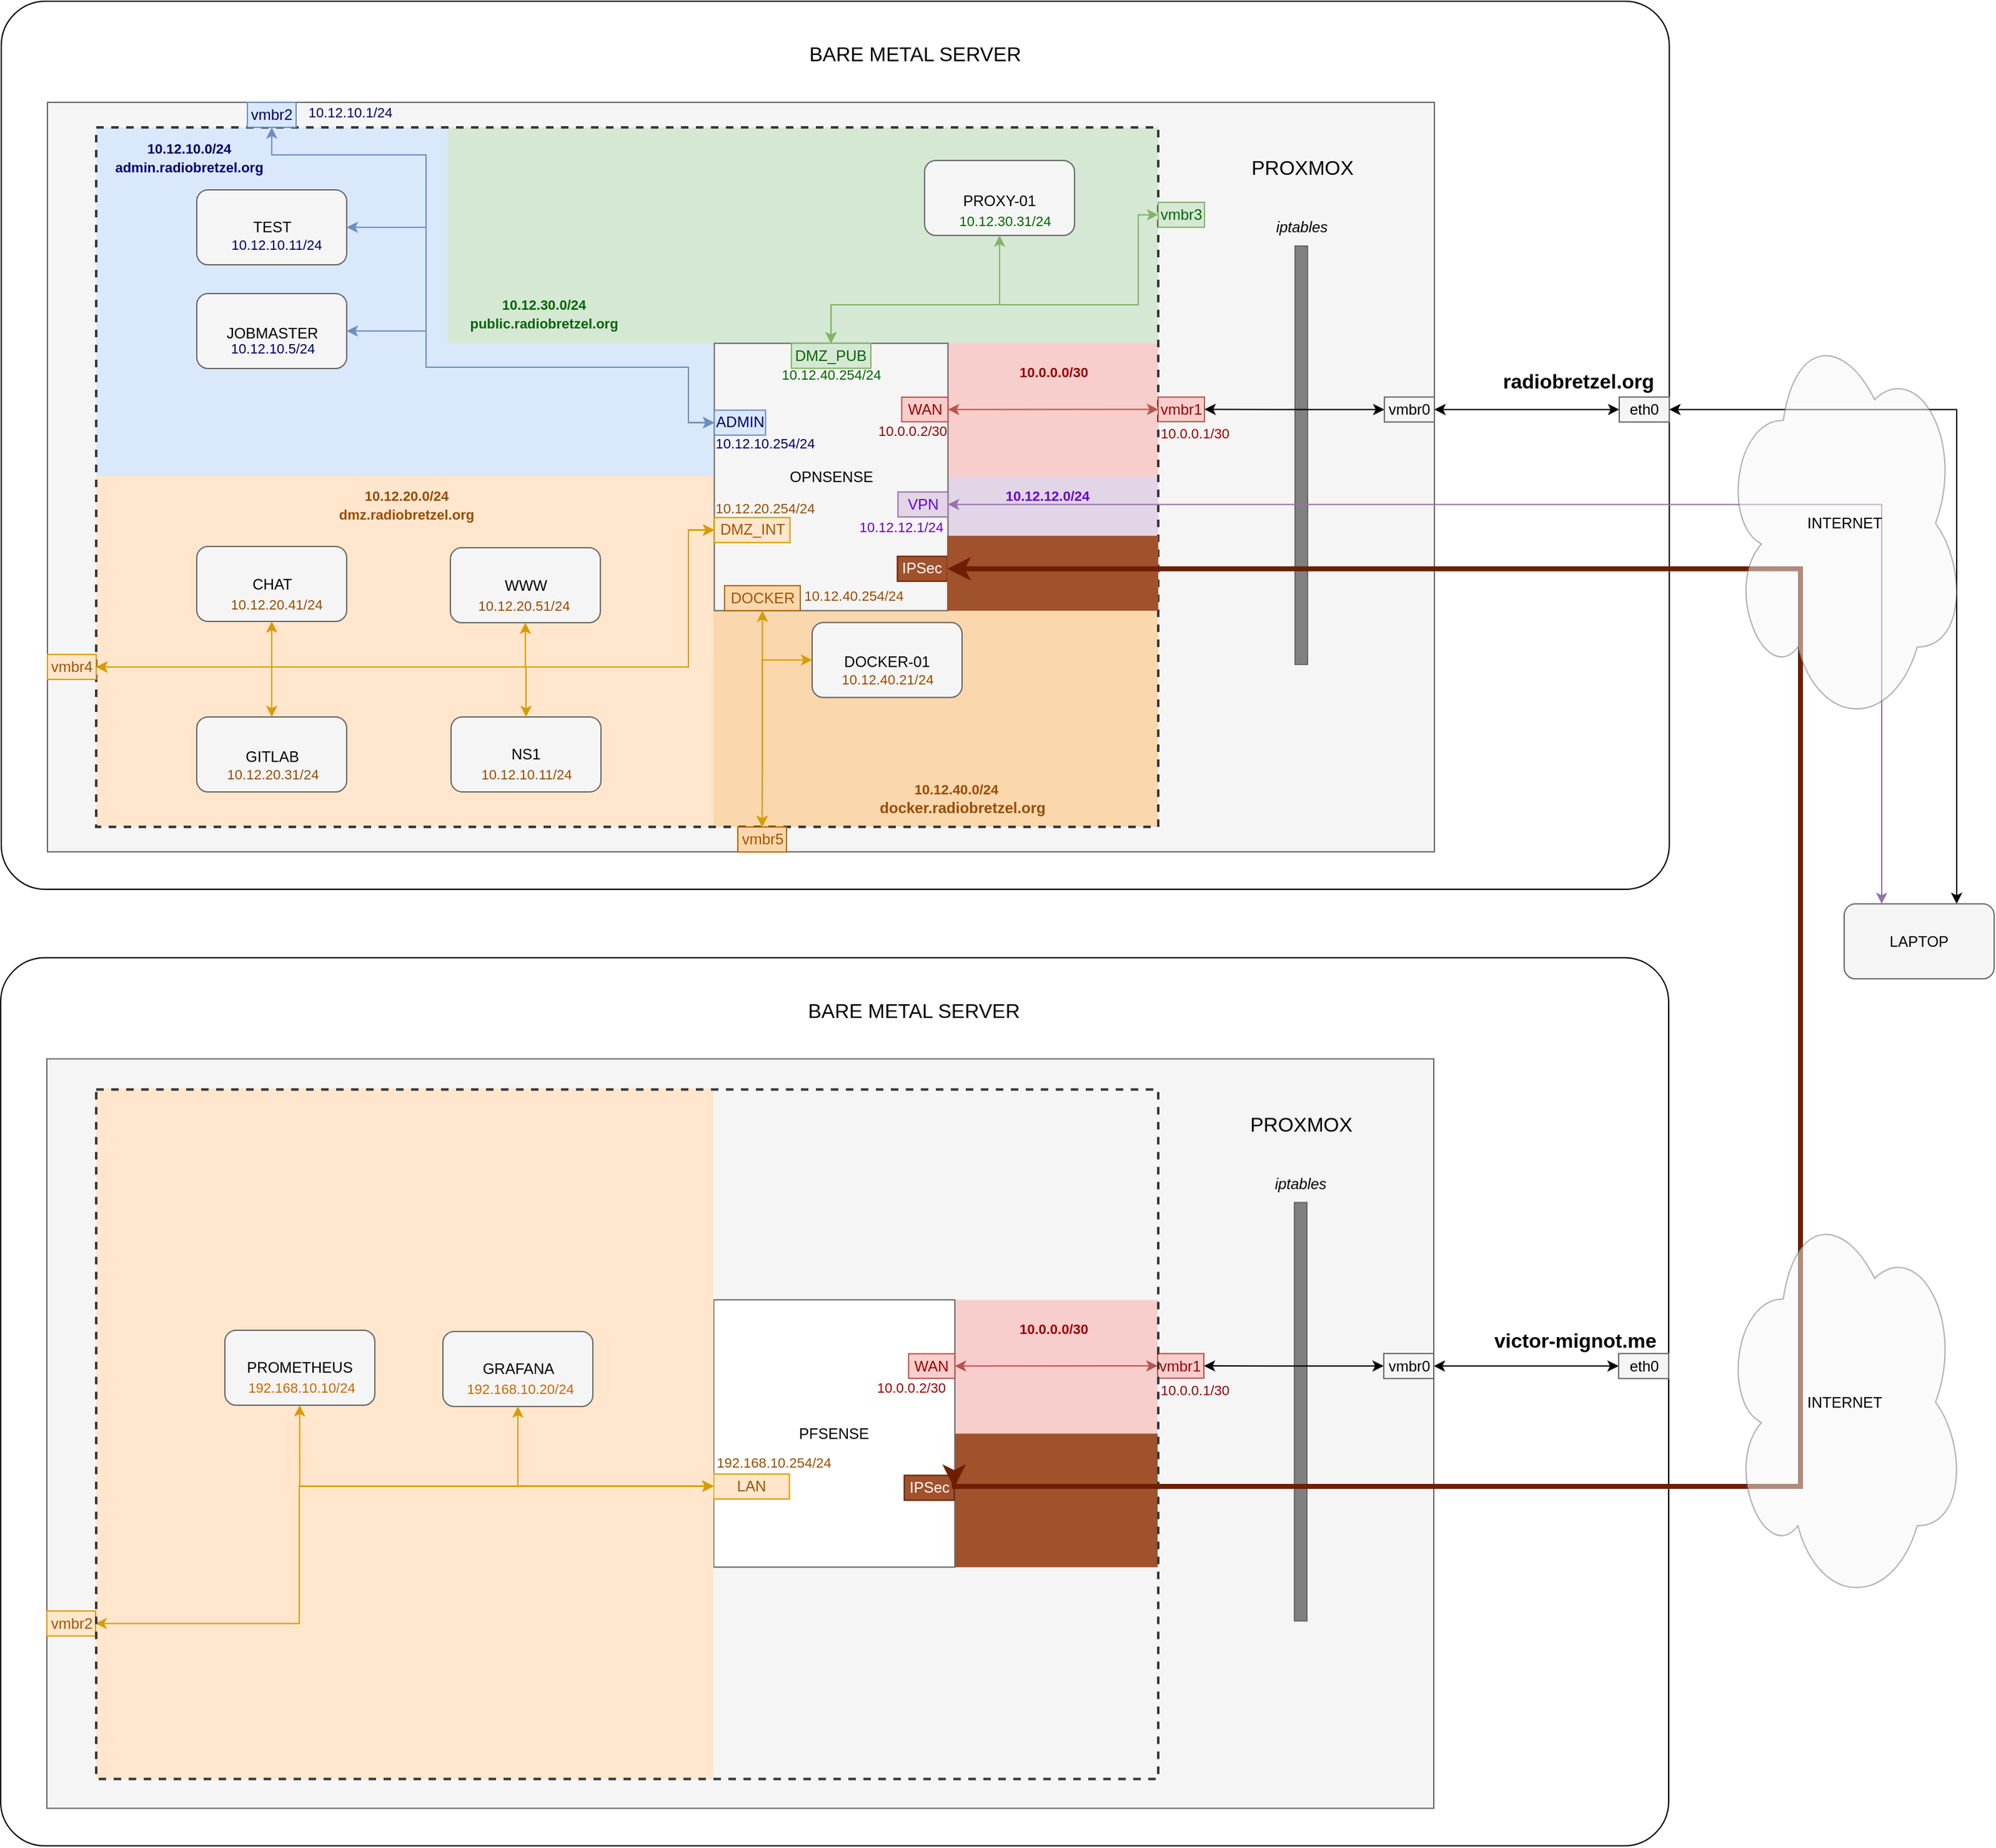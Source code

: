 <mxfile version="10.6.3" type="device"><diagram id="sHy_FrYUMIkSdh1gSNLp" name="Page-1"><mxGraphModel dx="2323" dy="242" grid="1" gridSize="10" guides="1" tooltips="1" connect="1" arrows="1" fold="1" page="1" pageScale="1" pageWidth="850" pageHeight="1100" math="0" shadow="0"><root><mxCell id="0"/><mxCell id="1" parent="0"/><mxCell id="nUQ73VDJ63oL1iCtJG_J-1" value="" style="group" vertex="1" connectable="0" parent="1"><mxGeometry x="40" y="1197" width="1370" height="711" as="geometry"/></mxCell><mxCell id="nUQ73VDJ63oL1iCtJG_J-2" value="" style="rounded=1;whiteSpace=wrap;html=1;labelBackgroundColor=none;strokeColor=#000000;fillColor=#ffffff;fontSize=16;fontColor=#000000;align=center;arcSize=5;" vertex="1" parent="nUQ73VDJ63oL1iCtJG_J-1"><mxGeometry width="1335" height="711" as="geometry"/></mxCell><mxCell id="nUQ73VDJ63oL1iCtJG_J-3" value="" style="group" vertex="1" connectable="0" parent="nUQ73VDJ63oL1iCtJG_J-1"><mxGeometry x="37" y="80.951" width="1110" height="600.147" as="geometry"/></mxCell><mxCell id="nUQ73VDJ63oL1iCtJG_J-4" value="" style="group" vertex="1" connectable="0" parent="nUQ73VDJ63oL1iCtJG_J-3"><mxGeometry width="1110" height="600.147" as="geometry"/></mxCell><mxCell id="nUQ73VDJ63oL1iCtJG_J-5" value="" style="group" vertex="1" connectable="0" parent="nUQ73VDJ63oL1iCtJG_J-4"><mxGeometry width="1110" height="600.147" as="geometry"/></mxCell><mxCell id="nUQ73VDJ63oL1iCtJG_J-6" value="" style="group;container=1;" vertex="1" connectable="0" parent="nUQ73VDJ63oL1iCtJG_J-5"><mxGeometry width="1110" height="600.147" as="geometry"><mxRectangle x="81" y="739.951" width="50" height="40" as="alternateBounds"/></mxGeometry></mxCell><mxCell id="nUQ73VDJ63oL1iCtJG_J-7" value="" style="rounded=0;whiteSpace=wrap;html=1;labelBackgroundColor=none;strokeColor=#666666;strokeWidth=1;fillColor=#f5f5f5;fontSize=16;fontColor=#000000;align=center;" vertex="1" parent="nUQ73VDJ63oL1iCtJG_J-6"><mxGeometry width="1110" height="600" as="geometry"/></mxCell><mxCell id="nUQ73VDJ63oL1iCtJG_J-8" value="" style="rounded=0;whiteSpace=wrap;html=1;dashed=1;labelBackgroundColor=none;strokeColor=none;strokeWidth=2;fillColor=#ffe6cc;fontSize=16;fontColor=#000000;align=center;" vertex="1" parent="nUQ73VDJ63oL1iCtJG_J-6"><mxGeometry x="39" y="299" width="495" height="281" as="geometry"/></mxCell><mxCell id="nUQ73VDJ63oL1iCtJG_J-9" value="" style="group" vertex="1" connectable="0" parent="nUQ73VDJ63oL1iCtJG_J-6"><mxGeometry x="39" y="20" width="495" height="279" as="geometry"/></mxCell><mxCell id="nUQ73VDJ63oL1iCtJG_J-10" value="" style="rounded=0;whiteSpace=wrap;html=1;dashed=1;labelBackgroundColor=none;strokeColor=none;strokeWidth=2;fillColor=#dae8fc;fontSize=16;fontColor=#000000;align=center;" vertex="1" parent="nUQ73VDJ63oL1iCtJG_J-9"><mxGeometry width="281" height="174" as="geometry"/></mxCell><mxCell id="nUQ73VDJ63oL1iCtJG_J-11" value="" style="rounded=0;whiteSpace=wrap;html=1;dashed=1;labelBackgroundColor=none;strokeColor=none;strokeWidth=2;fillColor=#dae8fc;fontSize=16;fontColor=#000000;align=center;" vertex="1" parent="nUQ73VDJ63oL1iCtJG_J-9"><mxGeometry y="173" width="494" height="106" as="geometry"/></mxCell><mxCell id="nUQ73VDJ63oL1iCtJG_J-12" value="" style="rounded=0;whiteSpace=wrap;html=1;labelBackgroundColor=none;strokeColor=none;strokeWidth=1;fillColor=#fad7ac;fontSize=16;fontColor=#000000;align=center;" vertex="1" parent="nUQ73VDJ63oL1iCtJG_J-6"><mxGeometry x="533" y="407" width="356" height="173" as="geometry"/></mxCell><mxCell id="nUQ73VDJ63oL1iCtJG_J-13" value="" style="rounded=0;whiteSpace=wrap;html=1;labelBackgroundColor=none;strokeColor=none;strokeWidth=1;fillColor=#d5e8d4;fontSize=16;fontColor=#000000;align=center;" vertex="1" parent="nUQ73VDJ63oL1iCtJG_J-6"><mxGeometry x="320" y="20" width="569" height="173" as="geometry"/></mxCell><mxCell id="nUQ73VDJ63oL1iCtJG_J-14" value="" style="rounded=0;whiteSpace=wrap;html=1;labelBackgroundColor=none;strokeColor=none;strokeWidth=1;fillColor=#f8cecc;fontSize=16;fontColor=#000000;align=center;" vertex="1" parent="nUQ73VDJ63oL1iCtJG_J-6"><mxGeometry x="721.0" y="193" width="168" height="107" as="geometry"/></mxCell><mxCell id="nUQ73VDJ63oL1iCtJG_J-15" value="" style="rounded=0;whiteSpace=wrap;html=1;labelBackgroundColor=none;strokeColor=none;strokeWidth=1;fillColor=#e1d5e7;fontSize=16;fontColor=#000000;align=center;" vertex="1" parent="nUQ73VDJ63oL1iCtJG_J-6"><mxGeometry x="721" y="299.951" width="168" height="107" as="geometry"/></mxCell><mxCell id="nUQ73VDJ63oL1iCtJG_J-16" value="" style="rounded=0;whiteSpace=wrap;html=1;labelBackgroundColor=none;strokeColor=#36393d;fillColor=none;fontSize=16;fontColor=#000000;align=center;dashed=1;strokeWidth=2;" vertex="1" parent="nUQ73VDJ63oL1iCtJG_J-6"><mxGeometry x="39" y="20.049" width="850" height="560" as="geometry"/></mxCell><mxCell id="nUQ73VDJ63oL1iCtJG_J-17" value="vmbr1" style="rounded=0;whiteSpace=wrap;html=1;fillColor=#f8cecc;strokeColor=#b85450;labelBackgroundColor=none;fontColor=#990000;" vertex="1" parent="nUQ73VDJ63oL1iCtJG_J-6"><mxGeometry x="888.977" y="235.937" width="37.023" height="19.695" as="geometry"/></mxCell><mxCell id="nUQ73VDJ63oL1iCtJG_J-18" style="edgeStyle=orthogonalEdgeStyle;rounded=0;orthogonalLoop=1;jettySize=auto;html=1;startArrow=classic;startFill=1;strokeWidth=1;fontSize=12;fontColor=#CC6600;fillColor=#ffe6cc;strokeColor=#d79b00;" edge="1" parent="nUQ73VDJ63oL1iCtJG_J-6" source="nUQ73VDJ63oL1iCtJG_J-19" target="nUQ73VDJ63oL1iCtJG_J-87"><mxGeometry relative="1" as="geometry"/></mxCell><mxCell id="nUQ73VDJ63oL1iCtJG_J-19" value="vmbr4" style="rounded=0;whiteSpace=wrap;html=1;fillColor=#ffe6cc;strokeColor=#d79b00;labelBackgroundColor=none;fontColor=#A35300;" vertex="1" parent="nUQ73VDJ63oL1iCtJG_J-6"><mxGeometry y="442" width="39" height="20" as="geometry"/></mxCell><mxCell id="nUQ73VDJ63oL1iCtJG_J-20" style="edgeStyle=orthogonalEdgeStyle;rounded=0;html=1;exitX=0.5;exitY=1;entryX=0;entryY=0.5;startArrow=classic;startFill=1;endFill=1;jettySize=auto;orthogonalLoop=1;strokeWidth=1;fillColor=#dae8fc;strokeColor=#6c8ebf;" edge="1" parent="nUQ73VDJ63oL1iCtJG_J-6" source="nUQ73VDJ63oL1iCtJG_J-21" target="nUQ73VDJ63oL1iCtJG_J-31"><mxGeometry relative="1" as="geometry"><Array as="points"><mxPoint x="180" y="42"/><mxPoint x="303" y="42"/><mxPoint x="303" y="212"/><mxPoint x="513" y="212"/><mxPoint x="513" y="256"/></Array></mxGeometry></mxCell><mxCell id="nUQ73VDJ63oL1iCtJG_J-21" value="vmbr2" style="rounded=0;whiteSpace=wrap;html=1;fillColor=#dae8fc;strokeColor=#6c8ebf;labelBackgroundColor=none;fontColor=#000066;" vertex="1" parent="nUQ73VDJ63oL1iCtJG_J-6"><mxGeometry x="160" width="39" height="20" as="geometry"/></mxCell><mxCell id="nUQ73VDJ63oL1iCtJG_J-22" value="vmbr3&lt;br&gt;" style="rounded=0;whiteSpace=wrap;html=1;fillColor=#d5e8d4;strokeColor=#82b366;labelBackgroundColor=none;fontColor=#006600;" vertex="1" parent="nUQ73VDJ63oL1iCtJG_J-6"><mxGeometry x="889" y="80" width="37" height="20" as="geometry"/></mxCell><mxCell id="nUQ73VDJ63oL1iCtJG_J-23" value="vmbr5" style="rounded=0;whiteSpace=wrap;html=1;fillColor=#fad7ac;strokeColor=#b46504;labelBackgroundColor=none;fontColor=#A35300;" vertex="1" parent="nUQ73VDJ63oL1iCtJG_J-6"><mxGeometry x="552.5" y="580.147" width="39" height="20" as="geometry"/></mxCell><mxCell id="nUQ73VDJ63oL1iCtJG_J-24" value="" style="group" vertex="1" connectable="0" parent="nUQ73VDJ63oL1iCtJG_J-6"><mxGeometry x="533.704" y="192.907" width="192.939" height="214.024" as="geometry"/></mxCell><mxCell id="nUQ73VDJ63oL1iCtJG_J-25" value="" style="group" vertex="1" connectable="0" parent="nUQ73VDJ63oL1iCtJG_J-24"><mxGeometry width="192.939" height="214.024" as="geometry"/></mxCell><mxCell id="nUQ73VDJ63oL1iCtJG_J-26" value="OPNSENSE" style="rounded=0;whiteSpace=wrap;html=1;labelBackgroundColor=none;strokeColor=#666666;fillColor=#f5f5f5;fontSize=12;fontColor=#000000;spacingBottom=0;fontStyle=0" vertex="1" parent="nUQ73VDJ63oL1iCtJG_J-25"><mxGeometry width="187" height="214" as="geometry"/></mxCell><mxCell id="nUQ73VDJ63oL1iCtJG_J-27" value="DOCKER" style="rounded=0;whiteSpace=wrap;html=1;fillColor=#fad7ac;strokeColor=#b46504;labelBackgroundColor=none;fontColor=#A35300;" vertex="1" parent="nUQ73VDJ63oL1iCtJG_J-25"><mxGeometry x="8.204" y="194.024" width="60.583" height="20" as="geometry"/></mxCell><mxCell id="nUQ73VDJ63oL1iCtJG_J-28" value="DMZ_PUB&lt;br&gt;" style="rounded=0;whiteSpace=wrap;html=1;fillColor=#d5e8d4;strokeColor=#82b366;labelBackgroundColor=none;fontColor=#006600;" vertex="1" parent="nUQ73VDJ63oL1iCtJG_J-25"><mxGeometry x="61.689" width="63.612" height="20" as="geometry"/></mxCell><mxCell id="nUQ73VDJ63oL1iCtJG_J-29" value="WAN" style="rounded=0;whiteSpace=wrap;html=1;fillColor=#f8cecc;strokeColor=#b85450;labelBackgroundColor=none;fontColor=#990000;" vertex="1" parent="nUQ73VDJ63oL1iCtJG_J-25"><mxGeometry x="149.977" y="43.143" width="37.023" height="19.695" as="geometry"/></mxCell><mxCell id="nUQ73VDJ63oL1iCtJG_J-30" value="VPN" style="rounded=0;whiteSpace=wrap;html=1;fillColor=#e1d5e7;strokeColor=#9673a6;labelBackgroundColor=none;fontColor=#6600CC;" vertex="1" parent="nUQ73VDJ63oL1iCtJG_J-25"><mxGeometry x="147.0" y="119" width="40" height="20" as="geometry"/></mxCell><mxCell id="nUQ73VDJ63oL1iCtJG_J-31" value="ADMIN" style="rounded=0;whiteSpace=wrap;html=1;fillColor=#dae8fc;strokeColor=#6c8ebf;labelBackgroundColor=none;fontColor=#000066;" vertex="1" parent="nUQ73VDJ63oL1iCtJG_J-25"><mxGeometry x="2.274e-13" y="53.524" width="41" height="20" as="geometry"/></mxCell><mxCell id="nUQ73VDJ63oL1iCtJG_J-32" value="DMZ_INT" style="rounded=0;whiteSpace=wrap;html=1;fillColor=#ffe6cc;strokeColor=#d79b00;labelBackgroundColor=none;fontColor=#A35300;" vertex="1" parent="nUQ73VDJ63oL1iCtJG_J-25"><mxGeometry x="1.137e-13" y="139.5" width="60.583" height="20" as="geometry"/></mxCell><mxCell id="nUQ73VDJ63oL1iCtJG_J-33" value="&lt;font&gt;10.12.40.254/24&lt;/font&gt;" style="text;html=1;resizable=0;points=[];autosize=1;align=center;verticalAlign=middle;spacingTop=-4;fontSize=11;fontColor=#006600;fillColor=none;strokeColor=none;" vertex="1" parent="nUQ73VDJ63oL1iCtJG_J-25"><mxGeometry x="48.296" y="22.211" width="90" height="10" as="geometry"/></mxCell><mxCell id="nUQ73VDJ63oL1iCtJG_J-34" value="10.0.0.2/30&lt;br style=&quot;font-size: 11px&quot;&gt;" style="text;html=1;resizable=0;points=[];autosize=1;align=center;verticalAlign=middle;spacingTop=-4;fontSize=11;fontColor=#990000;" vertex="1" parent="nUQ73VDJ63oL1iCtJG_J-25"><mxGeometry x="122.796" y="67.141" width="70" height="10" as="geometry"/></mxCell><mxCell id="nUQ73VDJ63oL1iCtJG_J-35" value="&lt;font&gt;10.12.20.254/24&lt;/font&gt;" style="text;html=1;resizable=0;points=[];autosize=1;align=center;verticalAlign=middle;spacingTop=-4;fontSize=11;fontColor=#994C00;fillColor=none;strokeColor=none;" vertex="1" parent="nUQ73VDJ63oL1iCtJG_J-25"><mxGeometry x="-4.704" y="129.515" width="90" height="10" as="geometry"/></mxCell><mxCell id="nUQ73VDJ63oL1iCtJG_J-36" value="&lt;font&gt;10.12.40.254/24&lt;/font&gt;" style="text;html=1;resizable=0;points=[];autosize=1;align=center;verticalAlign=middle;spacingTop=-4;fontSize=11;fontColor=#994C00;fillColor=none;strokeColor=none;" vertex="1" parent="nUQ73VDJ63oL1iCtJG_J-25"><mxGeometry x="65.796" y="198.79" width="90" height="10" as="geometry"/></mxCell><mxCell id="nUQ73VDJ63oL1iCtJG_J-37" value="&lt;font color=&quot;#6600cc&quot;&gt;10.12.12.1/24&lt;/font&gt;" style="text;html=1;resizable=0;points=[];autosize=1;align=center;verticalAlign=middle;spacingTop=-4;fontSize=11;fontColor=#990000;fillColor=none;strokeColor=none;" vertex="1" parent="nUQ73VDJ63oL1iCtJG_J-25"><mxGeometry x="109.439" y="144.141" width="80" height="10" as="geometry"/></mxCell><mxCell id="nUQ73VDJ63oL1iCtJG_J-38" value="&lt;font&gt;10.12.10.254/24&lt;/font&gt;" style="text;html=1;resizable=0;points=[];autosize=1;align=center;verticalAlign=middle;spacingTop=-4;fontSize=11;fontColor=#000066;fillColor=none;strokeColor=none;" vertex="1" parent="nUQ73VDJ63oL1iCtJG_J-25"><mxGeometry x="-4.704" y="77.015" width="90" height="10" as="geometry"/></mxCell><mxCell id="nUQ73VDJ63oL1iCtJG_J-39" value="IPSec" style="rounded=0;whiteSpace=wrap;html=1;fillColor=#a0522d;strokeColor=#6D1F00;labelBackgroundColor=none;fontColor=#ffffff;" vertex="1" parent="nUQ73VDJ63oL1iCtJG_J-25"><mxGeometry x="146.5" y="170.5" width="40" height="20" as="geometry"/></mxCell><mxCell id="nUQ73VDJ63oL1iCtJG_J-40" value="" style="group" vertex="1" connectable="0" parent="nUQ73VDJ63oL1iCtJG_J-6"><mxGeometry x="983.5" y="90" width="40" height="360" as="geometry"/></mxCell><mxCell id="nUQ73VDJ63oL1iCtJG_J-41" value="" style="group" vertex="1" connectable="0" parent="nUQ73VDJ63oL1iCtJG_J-40"><mxGeometry width="40" height="360" as="geometry"/></mxCell><mxCell id="nUQ73VDJ63oL1iCtJG_J-42" value="" style="rounded=0;whiteSpace=wrap;html=1;labelBackgroundColor=none;strokeColor=#666666;fillColor=#808080;fontSize=12;fontColor=#000000;" vertex="1" parent="nUQ73VDJ63oL1iCtJG_J-41"><mxGeometry x="15" y="25" width="10" height="335" as="geometry"/></mxCell><mxCell id="nUQ73VDJ63oL1iCtJG_J-43" value="&lt;i&gt;iptables&lt;/i&gt;" style="text;html=1;strokeColor=none;fillColor=none;align=center;verticalAlign=middle;whiteSpace=wrap;rounded=0;labelBackgroundColor=none;fontSize=12;fontColor=#000000;" vertex="1" parent="nUQ73VDJ63oL1iCtJG_J-41"><mxGeometry width="40" height="20" as="geometry"/></mxCell><mxCell id="nUQ73VDJ63oL1iCtJG_J-44" value="PROXMOX" style="text;html=1;resizable=0;points=[];autosize=1;align=center;verticalAlign=top;spacingTop=-4;fontSize=16;fontColor=#000000;" vertex="1" parent="nUQ73VDJ63oL1iCtJG_J-6"><mxGeometry x="953.5" y="40.049" width="100" height="20" as="geometry"/></mxCell><mxCell id="nUQ73VDJ63oL1iCtJG_J-45" style="edgeStyle=orthogonalEdgeStyle;rounded=0;html=1;startArrow=classic;startFill=1;endFill=1;jettySize=auto;orthogonalLoop=1;strokeWidth=1;" edge="1" parent="nUQ73VDJ63oL1iCtJG_J-6" source="nUQ73VDJ63oL1iCtJG_J-46" target="nUQ73VDJ63oL1iCtJG_J-17"><mxGeometry relative="1" as="geometry"/></mxCell><mxCell id="nUQ73VDJ63oL1iCtJG_J-46" value="vmbr0" style="rounded=0;whiteSpace=wrap;html=1;labelBackgroundColor=none;strokeColor=#666666;fillColor=#f5f5f5;fontSize=12;fontColor=#000000;" vertex="1" parent="nUQ73VDJ63oL1iCtJG_J-6"><mxGeometry x="1070" y="235.902" width="40" height="20" as="geometry"/></mxCell><mxCell id="nUQ73VDJ63oL1iCtJG_J-47" value="10.0.0.1/30&lt;br style=&quot;font-size: 11px;&quot;&gt;" style="text;html=1;resizable=0;points=[];autosize=1;align=center;verticalAlign=middle;spacingTop=-4;fontSize=11;fontColor=#990000;" vertex="1" parent="nUQ73VDJ63oL1iCtJG_J-6"><mxGeometry x="868" y="257.049" width="100" height="20" as="geometry"/></mxCell><mxCell id="nUQ73VDJ63oL1iCtJG_J-48" style="edgeStyle=none;rounded=0;html=1;exitX=1;exitY=0.5;startArrow=classic;startFill=1;endArrow=classic;endFill=1;jettySize=auto;orthogonalLoop=1;strokeWidth=1;fontSize=11;fontColor=#990000;fillColor=#f8cecc;strokeColor=#b85450;" edge="1" parent="nUQ73VDJ63oL1iCtJG_J-6" source="nUQ73VDJ63oL1iCtJG_J-29" target="nUQ73VDJ63oL1iCtJG_J-17"><mxGeometry relative="1" as="geometry"/></mxCell><mxCell id="nUQ73VDJ63oL1iCtJG_J-49" value="&lt;font&gt;10.12.10.1/24&lt;/font&gt;" style="text;html=1;resizable=0;points=[];autosize=1;align=center;verticalAlign=middle;spacingTop=-4;fontSize=11;fontColor=#000066;fillColor=none;strokeColor=none;" vertex="1" parent="nUQ73VDJ63oL1iCtJG_J-6"><mxGeometry x="202" y="4.824" width="80" height="10" as="geometry"/></mxCell><mxCell id="nUQ73VDJ63oL1iCtJG_J-50" value="" style="group;fontSize=11;" vertex="1" connectable="0" parent="nUQ73VDJ63oL1iCtJG_J-6"><mxGeometry x="119.5" y="153.049" width="120" height="60" as="geometry"/></mxCell><mxCell id="nUQ73VDJ63oL1iCtJG_J-51" value="&lt;font style=&quot;font-size: 12px&quot;&gt;JOBMASTER&lt;/font&gt;" style="rounded=1;whiteSpace=wrap;html=1;labelBackgroundColor=none;strokeColor=#666666;fillColor=#f5f5f5;fontSize=16;fontColor=#000000;align=center;" vertex="1" parent="nUQ73VDJ63oL1iCtJG_J-50"><mxGeometry width="120" height="60" as="geometry"/></mxCell><mxCell id="nUQ73VDJ63oL1iCtJG_J-52" value="&lt;font&gt;10.12.10.5/24&lt;/font&gt;" style="text;html=1;resizable=0;points=[];autosize=1;align=center;verticalAlign=middle;spacingTop=-4;fontSize=11;fontColor=#000066;fillColor=none;strokeColor=none;" vertex="1" parent="nUQ73VDJ63oL1iCtJG_J-50"><mxGeometry x="20" y="41.275" width="80" height="10" as="geometry"/></mxCell><mxCell id="nUQ73VDJ63oL1iCtJG_J-53" value="" style="group;fontSize=13;" vertex="1" connectable="0" parent="nUQ73VDJ63oL1iCtJG_J-6"><mxGeometry x="119.5" y="70.049" width="120" height="60" as="geometry"/></mxCell><mxCell id="nUQ73VDJ63oL1iCtJG_J-54" value="TEST" style="rounded=1;whiteSpace=wrap;html=1;labelBackgroundColor=none;strokeColor=#666666;fillColor=#f5f5f5;fontSize=12;fontColor=#000000;align=center;" vertex="1" parent="nUQ73VDJ63oL1iCtJG_J-53"><mxGeometry width="120" height="60" as="geometry"/></mxCell><mxCell id="nUQ73VDJ63oL1iCtJG_J-55" value="&lt;font&gt;10.12.10.11/24&lt;/font&gt;" style="text;html=1;resizable=0;points=[];autosize=1;align=center;verticalAlign=middle;spacingTop=-4;fontSize=11;fontColor=#000066;fillColor=none;strokeColor=none;" vertex="1" parent="nUQ73VDJ63oL1iCtJG_J-53"><mxGeometry x="18" y="40.5" width="90" height="10" as="geometry"/></mxCell><mxCell id="nUQ73VDJ63oL1iCtJG_J-56" value="" style="group" vertex="1" connectable="0" parent="nUQ73VDJ63oL1iCtJG_J-6"><mxGeometry x="612" y="416.422" width="120" height="60" as="geometry"/></mxCell><mxCell id="nUQ73VDJ63oL1iCtJG_J-57" value="&lt;font style=&quot;font-size: 12px&quot;&gt;DOCKER-01&lt;/font&gt;&lt;br&gt;" style="rounded=1;whiteSpace=wrap;html=1;labelBackgroundColor=none;strokeColor=#666666;fillColor=#F5F5F5;fontSize=16;fontColor=#000000;align=center;" vertex="1" parent="nUQ73VDJ63oL1iCtJG_J-56"><mxGeometry width="120" height="60" as="geometry"/></mxCell><mxCell id="nUQ73VDJ63oL1iCtJG_J-58" value="&lt;font color=&quot;#994c00&quot;&gt;10.12.40.21/24&lt;/font&gt;" style="text;html=1;resizable=0;points=[];autosize=1;align=center;verticalAlign=middle;spacingTop=-4;fontSize=11;fontColor=#990000;" vertex="1" parent="nUQ73VDJ63oL1iCtJG_J-56"><mxGeometry x="15" y="42.225" width="90" height="10" as="geometry"/></mxCell><mxCell id="nUQ73VDJ63oL1iCtJG_J-59" value="" style="group" vertex="1" connectable="0" parent="nUQ73VDJ63oL1iCtJG_J-6"><mxGeometry x="702" y="46.549" width="120" height="60" as="geometry"/></mxCell><mxCell id="nUQ73VDJ63oL1iCtJG_J-60" value="&lt;font style=&quot;font-size: 12px&quot;&gt;PROXY-01&lt;/font&gt;" style="rounded=1;whiteSpace=wrap;html=1;labelBackgroundColor=none;strokeColor=#666666;fillColor=#f5f5f5;fontSize=16;fontColor=#000000;align=center;" vertex="1" parent="nUQ73VDJ63oL1iCtJG_J-59"><mxGeometry width="120" height="60" as="geometry"/></mxCell><mxCell id="nUQ73VDJ63oL1iCtJG_J-61" value="&lt;font&gt;10.12.30.31/24&lt;/font&gt;" style="text;html=1;resizable=0;points=[];autosize=1;align=center;verticalAlign=middle;spacingTop=-4;fontSize=11;fontColor=#006600;fillColor=none;strokeColor=none;" vertex="1" parent="nUQ73VDJ63oL1iCtJG_J-59"><mxGeometry x="18.5" y="45.423" width="90" height="10" as="geometry"/></mxCell><mxCell id="nUQ73VDJ63oL1iCtJG_J-62" style="edgeStyle=orthogonalEdgeStyle;rounded=0;html=1;entryX=1;entryY=0.5;startArrow=classic;startFill=1;endFill=1;jettySize=auto;orthogonalLoop=1;strokeWidth=1;fillColor=#ffe6cc;strokeColor=#d79b00;" edge="1" parent="nUQ73VDJ63oL1iCtJG_J-6" source="nUQ73VDJ63oL1iCtJG_J-32" target="nUQ73VDJ63oL1iCtJG_J-19"><mxGeometry relative="1" as="geometry"><Array as="points"><mxPoint x="513" y="342"/><mxPoint x="513" y="452"/></Array></mxGeometry></mxCell><mxCell id="nUQ73VDJ63oL1iCtJG_J-63" style="edgeStyle=orthogonalEdgeStyle;rounded=0;html=1;exitX=0;exitY=0.5;entryX=0.5;entryY=0;startArrow=classic;startFill=1;endFill=1;jettySize=auto;orthogonalLoop=1;strokeWidth=1;fillColor=#ffe6cc;strokeColor=#d79b00;" edge="1" parent="nUQ73VDJ63oL1iCtJG_J-6" source="nUQ73VDJ63oL1iCtJG_J-32" target="nUQ73VDJ63oL1iCtJG_J-68"><mxGeometry relative="1" as="geometry"><Array as="points"><mxPoint x="513" y="342"/><mxPoint x="513" y="452"/><mxPoint x="180" y="452"/></Array></mxGeometry></mxCell><mxCell id="nUQ73VDJ63oL1iCtJG_J-64" style="edgeStyle=orthogonalEdgeStyle;rounded=0;html=1;exitX=0;exitY=0.5;entryX=0.5;entryY=0;startArrow=classic;startFill=1;endFill=1;jettySize=auto;orthogonalLoop=1;strokeWidth=1;fillColor=#ffe6cc;strokeColor=#d79b00;" edge="1" parent="nUQ73VDJ63oL1iCtJG_J-6" source="nUQ73VDJ63oL1iCtJG_J-32" target="nUQ73VDJ63oL1iCtJG_J-71"><mxGeometry relative="1" as="geometry"><Array as="points"><mxPoint x="513" y="342"/><mxPoint x="513" y="452"/><mxPoint x="383" y="452"/></Array></mxGeometry></mxCell><mxCell id="nUQ73VDJ63oL1iCtJG_J-65" style="edgeStyle=orthogonalEdgeStyle;rounded=0;html=1;exitX=0.5;exitY=1;startArrow=classic;startFill=1;endFill=1;jettySize=auto;orthogonalLoop=1;strokeWidth=1;fillColor=#ffe6cc;strokeColor=#d79b00;entryX=0.5;entryY=0;" edge="1" parent="nUQ73VDJ63oL1iCtJG_J-6" source="nUQ73VDJ63oL1iCtJG_J-27" target="nUQ73VDJ63oL1iCtJG_J-23"><mxGeometry relative="1" as="geometry"><Array as="points"><mxPoint x="572" y="532"/><mxPoint x="572" y="532"/></Array></mxGeometry></mxCell><mxCell id="nUQ73VDJ63oL1iCtJG_J-66" style="edgeStyle=orthogonalEdgeStyle;rounded=0;html=1;exitX=0;exitY=0.5;startArrow=classic;startFill=1;endFill=1;jettySize=auto;orthogonalLoop=1;strokeWidth=1;fillColor=#ffe6cc;strokeColor=#d79b00;" edge="1" parent="nUQ73VDJ63oL1iCtJG_J-6" source="nUQ73VDJ63oL1iCtJG_J-57" target="nUQ73VDJ63oL1iCtJG_J-23"><mxGeometry relative="1" as="geometry"><Array as="points"><mxPoint x="572" y="446"/></Array></mxGeometry></mxCell><mxCell id="nUQ73VDJ63oL1iCtJG_J-67" value="" style="group" vertex="1" connectable="0" parent="nUQ73VDJ63oL1iCtJG_J-6"><mxGeometry x="119.5" y="492.049" width="120" height="60" as="geometry"/></mxCell><mxCell id="nUQ73VDJ63oL1iCtJG_J-68" value="&lt;div&gt;&lt;font style=&quot;font-size: 12px&quot;&gt;GITLAB&lt;/font&gt;&lt;/div&gt;" style="rounded=1;whiteSpace=wrap;html=1;labelBackgroundColor=none;strokeColor=#666666;fillColor=#F5F5F5;fontSize=16;fontColor=#000000;align=center;" vertex="1" parent="nUQ73VDJ63oL1iCtJG_J-67"><mxGeometry width="120" height="60" as="geometry"/></mxCell><mxCell id="nUQ73VDJ63oL1iCtJG_J-69" value="&lt;font color=&quot;#994c00&quot;&gt;10.12.20.31/24&lt;/font&gt;" style="text;html=1;resizable=0;points=[];autosize=1;align=center;verticalAlign=middle;spacingTop=-4;fontSize=11;fontColor=#990000;" vertex="1" parent="nUQ73VDJ63oL1iCtJG_J-67"><mxGeometry x="15" y="43" width="90" height="10" as="geometry"/></mxCell><mxCell id="nUQ73VDJ63oL1iCtJG_J-70" value="" style="group" vertex="1" connectable="0" parent="nUQ73VDJ63oL1iCtJG_J-6"><mxGeometry x="323" y="492" width="120" height="60" as="geometry"/></mxCell><mxCell id="nUQ73VDJ63oL1iCtJG_J-71" value="NS1" style="rounded=1;whiteSpace=wrap;html=1;labelBackgroundColor=none;strokeColor=#666666;fillColor=#F5F5F5;fontSize=12;fontColor=#000000;align=center;" vertex="1" parent="nUQ73VDJ63oL1iCtJG_J-70"><mxGeometry width="120" height="60" as="geometry"/></mxCell><mxCell id="nUQ73VDJ63oL1iCtJG_J-72" value="&lt;font color=&quot;#994c00&quot;&gt;10.12.10.11/24&lt;/font&gt;" style="text;html=1;resizable=0;points=[];autosize=1;align=center;verticalAlign=middle;spacingTop=-4;fontSize=11;fontColor=#990000;direction=south;" vertex="1" parent="nUQ73VDJ63oL1iCtJG_J-70"><mxGeometry x="55" y="3.049" width="10" height="90" as="geometry"/></mxCell><mxCell id="nUQ73VDJ63oL1iCtJG_J-73" style="edgeStyle=orthogonalEdgeStyle;rounded=0;html=1;exitX=0;exitY=0.5;entryX=1;entryY=0.5;startArrow=classic;startFill=1;endFill=1;jettySize=auto;orthogonalLoop=1;strokeWidth=1;fillColor=#dae8fc;strokeColor=#6c8ebf;" edge="1" parent="nUQ73VDJ63oL1iCtJG_J-6" source="nUQ73VDJ63oL1iCtJG_J-31" target="nUQ73VDJ63oL1iCtJG_J-51"><mxGeometry relative="1" as="geometry"><Array as="points"><mxPoint x="513" y="256"/><mxPoint x="513" y="212"/><mxPoint x="303" y="212"/><mxPoint x="303" y="183"/></Array></mxGeometry></mxCell><mxCell id="nUQ73VDJ63oL1iCtJG_J-74" style="edgeStyle=orthogonalEdgeStyle;rounded=0;html=1;exitX=0;exitY=0.5;entryX=1;entryY=0.5;startArrow=classic;startFill=1;endFill=1;jettySize=auto;orthogonalLoop=1;strokeWidth=1;fillColor=#dae8fc;strokeColor=#6c8ebf;" edge="1" parent="nUQ73VDJ63oL1iCtJG_J-6" source="nUQ73VDJ63oL1iCtJG_J-31" target="nUQ73VDJ63oL1iCtJG_J-54"><mxGeometry relative="1" as="geometry"><Array as="points"><mxPoint x="513" y="256"/><mxPoint x="513" y="212"/><mxPoint x="303" y="212"/><mxPoint x="303" y="100"/></Array></mxGeometry></mxCell><mxCell id="nUQ73VDJ63oL1iCtJG_J-75" style="edgeStyle=orthogonalEdgeStyle;rounded=0;html=1;exitX=0.5;exitY=0;entryX=0;entryY=0.5;startArrow=classic;startFill=1;endFill=1;jettySize=auto;orthogonalLoop=1;strokeWidth=1;fillColor=#d5e8d4;strokeColor=#82b366;" edge="1" parent="nUQ73VDJ63oL1iCtJG_J-6" source="nUQ73VDJ63oL1iCtJG_J-28" target="nUQ73VDJ63oL1iCtJG_J-22"><mxGeometry relative="1" as="geometry"><Array as="points"><mxPoint x="627" y="162"/><mxPoint x="873" y="162"/><mxPoint x="873" y="90"/></Array></mxGeometry></mxCell><mxCell id="nUQ73VDJ63oL1iCtJG_J-76" style="edgeStyle=orthogonalEdgeStyle;rounded=0;html=1;exitX=0.5;exitY=1;startArrow=classic;startFill=1;endFill=1;jettySize=auto;orthogonalLoop=1;strokeWidth=1;fillColor=#d5e8d4;strokeColor=#82b366;" edge="1" parent="nUQ73VDJ63oL1iCtJG_J-6" source="nUQ73VDJ63oL1iCtJG_J-60" target="nUQ73VDJ63oL1iCtJG_J-28"><mxGeometry relative="1" as="geometry"><Array as="points"><mxPoint x="762" y="162"/><mxPoint x="627" y="162"/></Array></mxGeometry></mxCell><mxCell id="nUQ73VDJ63oL1iCtJG_J-77" value="&lt;b&gt;10.0.0.0/30&lt;/b&gt;" style="text;html=1;resizable=0;points=[];autosize=1;align=center;verticalAlign=middle;spacingTop=-4;fontSize=11;fontColor=#990000;" vertex="1" parent="nUQ73VDJ63oL1iCtJG_J-6"><mxGeometry x="770" y="213.031" width="70" height="10" as="geometry"/></mxCell><mxCell id="nUQ73VDJ63oL1iCtJG_J-78" value="&lt;b&gt;10.12.12.0/24&lt;/b&gt;" style="text;html=1;resizable=0;points=[];autosize=1;align=center;verticalAlign=middle;spacingTop=-4;fontSize=11;fontColor=#6600CC;" vertex="1" parent="nUQ73VDJ63oL1iCtJG_J-6"><mxGeometry x="760" y="312.483" width="80" height="10" as="geometry"/></mxCell><mxCell id="nUQ73VDJ63oL1iCtJG_J-79" value="&lt;font style=&quot;font-size: 12px&quot;&gt;docker.radiobretzel.org&lt;/font&gt;" style="text;html=1;resizable=0;points=[];autosize=1;align=center;verticalAlign=middle;spacingTop=-4;fontSize=11;fontColor=#994C00;fontStyle=1" vertex="1" parent="nUQ73VDJ63oL1iCtJG_J-6"><mxGeometry x="662" y="561.934" width="140" height="10" as="geometry"/></mxCell><mxCell id="nUQ73VDJ63oL1iCtJG_J-80" value="&lt;b&gt;10.12.40.0/24&lt;/b&gt;" style="text;html=1;resizable=0;points=[];autosize=1;align=center;verticalAlign=middle;spacingTop=-4;fontSize=11;fontColor=#994C00;" vertex="1" parent="nUQ73VDJ63oL1iCtJG_J-6"><mxGeometry x="686.5" y="546.934" width="80" height="10" as="geometry"/></mxCell><mxCell id="nUQ73VDJ63oL1iCtJG_J-81" value="&lt;b&gt;10.12.20.0/24&lt;/b&gt;" style="text;html=1;resizable=0;points=[];autosize=1;align=center;verticalAlign=middle;spacingTop=-4;fontSize=11;fontColor=#994C00;" vertex="1" parent="nUQ73VDJ63oL1iCtJG_J-6"><mxGeometry x="246.5" y="312.434" width="80" height="10" as="geometry"/></mxCell><mxCell id="nUQ73VDJ63oL1iCtJG_J-82" value="&lt;b&gt;dmz.radiobretzel.org&lt;/b&gt;" style="text;html=1;resizable=0;points=[];autosize=1;align=center;verticalAlign=middle;spacingTop=-4;fontSize=11;fontColor=#994C00;" vertex="1" parent="nUQ73VDJ63oL1iCtJG_J-6"><mxGeometry x="221.5" y="327.434" width="130" height="10" as="geometry"/></mxCell><mxCell id="nUQ73VDJ63oL1iCtJG_J-83" value="&lt;b&gt;10.12.10.0/24&lt;/b&gt;" style="text;html=1;resizable=0;points=[];autosize=1;align=center;verticalAlign=middle;spacingTop=-4;fontSize=11;fontColor=#000066;" vertex="1" parent="nUQ73VDJ63oL1iCtJG_J-6"><mxGeometry x="72.5" y="34.101" width="80" height="10" as="geometry"/></mxCell><mxCell id="nUQ73VDJ63oL1iCtJG_J-84" value="&lt;b&gt;admin.radiobretzel.org&lt;/b&gt;" style="text;html=1;resizable=0;points=[];autosize=1;align=center;verticalAlign=middle;spacingTop=-4;fontSize=11;fontColor=#000066;" vertex="1" parent="nUQ73VDJ63oL1iCtJG_J-6"><mxGeometry x="42.5" y="49.101" width="140" height="10" as="geometry"/></mxCell><mxCell id="nUQ73VDJ63oL1iCtJG_J-85" value="&lt;b&gt;public.radiobretzel.org&lt;/b&gt;" style="text;html=1;resizable=0;points=[];autosize=1;align=center;verticalAlign=middle;spacingTop=-4;fontSize=11;fontColor=#006600;" vertex="1" parent="nUQ73VDJ63oL1iCtJG_J-6"><mxGeometry x="326.5" y="174.434" width="140" height="10" as="geometry"/></mxCell><mxCell id="nUQ73VDJ63oL1iCtJG_J-86" value="&lt;b&gt;10.12.30.0/24&lt;/b&gt;" style="text;html=1;resizable=0;points=[];autosize=1;align=center;verticalAlign=middle;spacingTop=-4;fontSize=11;fontColor=#006600;" vertex="1" parent="nUQ73VDJ63oL1iCtJG_J-6"><mxGeometry x="356.5" y="159.434" width="80" height="10" as="geometry"/></mxCell><mxCell id="nUQ73VDJ63oL1iCtJG_J-87" value="CHAT" style="rounded=1;whiteSpace=wrap;html=1;labelBackgroundColor=none;strokeColor=#666666;fillColor=#F5F5F5;fontSize=12;fontColor=#000000;align=center;" vertex="1" parent="nUQ73VDJ63oL1iCtJG_J-6"><mxGeometry x="119.5" y="355.549" width="120" height="60" as="geometry"/></mxCell><mxCell id="nUQ73VDJ63oL1iCtJG_J-88" style="edgeStyle=orthogonalEdgeStyle;rounded=0;orthogonalLoop=1;jettySize=auto;html=1;entryX=1;entryY=0.5;entryDx=0;entryDy=0;startArrow=classic;startFill=1;strokeWidth=1;fontSize=12;fontColor=#CC6600;fillColor=#ffe6cc;strokeColor=#d79b00;" edge="1" parent="nUQ73VDJ63oL1iCtJG_J-6" source="nUQ73VDJ63oL1iCtJG_J-89" target="nUQ73VDJ63oL1iCtJG_J-19"><mxGeometry relative="1" as="geometry"><Array as="points"><mxPoint x="382" y="452"/></Array></mxGeometry></mxCell><mxCell id="nUQ73VDJ63oL1iCtJG_J-89" value="WWW" style="rounded=1;whiteSpace=wrap;html=1;labelBackgroundColor=none;strokeColor=#666666;fillColor=#F5F5F5;fontSize=12;fontColor=#000000;align=center;" vertex="1" parent="nUQ73VDJ63oL1iCtJG_J-6"><mxGeometry x="322.5" y="356.549" width="120" height="60" as="geometry"/></mxCell><mxCell id="nUQ73VDJ63oL1iCtJG_J-90" value="" style="group" vertex="1" connectable="0" parent="nUQ73VDJ63oL1iCtJG_J-6"><mxGeometry x="122.5" y="355.549" width="120" height="60" as="geometry"/></mxCell><mxCell id="nUQ73VDJ63oL1iCtJG_J-91" value="&lt;font color=&quot;#994c00&quot;&gt;10.12.20.41/24&lt;/font&gt;" style="text;html=1;resizable=0;points=[];autosize=1;align=center;verticalAlign=middle;spacingTop=-4;fontSize=11;fontColor=#990000;" vertex="1" parent="nUQ73VDJ63oL1iCtJG_J-90"><mxGeometry x="15" y="43" width="90" height="10" as="geometry"/></mxCell><mxCell id="nUQ73VDJ63oL1iCtJG_J-92" value="" style="group" vertex="1" connectable="0" parent="nUQ73VDJ63oL1iCtJG_J-6"><mxGeometry x="320.5" y="356.549" width="120" height="60" as="geometry"/></mxCell><mxCell id="nUQ73VDJ63oL1iCtJG_J-93" value="&lt;font color=&quot;#994c00&quot;&gt;10.12.20.51/24&lt;/font&gt;" style="text;html=1;resizable=0;points=[];autosize=1;align=center;verticalAlign=middle;spacingTop=-4;fontSize=11;fontColor=#990000;" vertex="1" parent="nUQ73VDJ63oL1iCtJG_J-92"><mxGeometry x="15" y="43" width="90" height="10" as="geometry"/></mxCell><mxCell id="nUQ73VDJ63oL1iCtJG_J-94" value="" style="rounded=0;whiteSpace=wrap;html=1;fontSize=12;strokeColor=none;fillColor=#a0522d;fontColor=#ffffff;" vertex="1" parent="nUQ73VDJ63oL1iCtJG_J-6"><mxGeometry x="720" y="347" width="169" height="60" as="geometry"/></mxCell><mxCell id="nUQ73VDJ63oL1iCtJG_J-95" value="BARE METAL SERVER" style="text;html=1;resizable=0;points=[];autosize=1;align=center;verticalAlign=top;spacingTop=-4;fontSize=16;fontColor=#000000;" vertex="1" parent="nUQ73VDJ63oL1iCtJG_J-1"><mxGeometry x="635.5" y="30" width="190" height="20" as="geometry"/></mxCell><mxCell id="nUQ73VDJ63oL1iCtJG_J-96" style="edgeStyle=orthogonalEdgeStyle;rounded=0;html=1;startArrow=classic;startFill=1;endFill=1;jettySize=auto;orthogonalLoop=1;strokeWidth=1;" edge="1" parent="nUQ73VDJ63oL1iCtJG_J-1" source="nUQ73VDJ63oL1iCtJG_J-97" target="nUQ73VDJ63oL1iCtJG_J-46"><mxGeometry relative="1" as="geometry"/></mxCell><mxCell id="nUQ73VDJ63oL1iCtJG_J-97" value="eth0" style="rounded=0;whiteSpace=wrap;html=1;labelBackgroundColor=none;strokeColor=#666666;fillColor=#f5f5f5;fontSize=12;fontColor=#000000;" vertex="1" parent="nUQ73VDJ63oL1iCtJG_J-1"><mxGeometry x="1295" y="316.853" width="40" height="20" as="geometry"/></mxCell><mxCell id="nUQ73VDJ63oL1iCtJG_J-98" value="&lt;b&gt;radiobretzel.org&lt;/b&gt;" style="text;html=1;resizable=0;points=[];autosize=1;align=left;verticalAlign=top;spacingTop=-4;fontSize=16;fontColor=#000000;" vertex="1" parent="nUQ73VDJ63oL1iCtJG_J-1"><mxGeometry x="1200" y="291.5" width="135" height="19" as="geometry"/></mxCell><mxCell id="nUQ73VDJ63oL1iCtJG_J-99" style="edgeStyle=orthogonalEdgeStyle;rounded=0;html=1;exitX=0.75;exitY=0;entryX=1;entryY=0.5;startArrow=classic;startFill=1;endArrow=classic;endFill=1;jettySize=auto;orthogonalLoop=1;strokeWidth=1;fontSize=11;fontColor=#000000;exitDx=0;exitDy=0;" edge="1" parent="1" source="nUQ73VDJ63oL1iCtJG_J-101" target="nUQ73VDJ63oL1iCtJG_J-97"><mxGeometry relative="1" as="geometry"/></mxCell><mxCell id="nUQ73VDJ63oL1iCtJG_J-100" style="edgeStyle=orthogonalEdgeStyle;rounded=0;html=1;exitX=0.25;exitY=0;entryX=1;entryY=0.5;startArrow=classic;startFill=1;endFill=1;jettySize=auto;orthogonalLoop=1;strokeWidth=1;fillColor=#e1d5e7;strokeColor=#9673a6;exitDx=0;exitDy=0;" edge="1" parent="1" source="nUQ73VDJ63oL1iCtJG_J-101" target="nUQ73VDJ63oL1iCtJG_J-30"><mxGeometry relative="1" as="geometry"/></mxCell><mxCell id="nUQ73VDJ63oL1iCtJG_J-101" value="LAPTOP" style="rounded=1;whiteSpace=wrap;html=1;labelBackgroundColor=none;strokeColor=#666666;fillColor=#F5F5F5;fontSize=12;fontColor=#000000;spacingTop=0;" vertex="1" parent="1"><mxGeometry x="1515" y="1919.676" width="120" height="60" as="geometry"/></mxCell><mxCell id="nUQ73VDJ63oL1iCtJG_J-102" value="" style="group;flipH=1;" vertex="1" connectable="0" parent="1"><mxGeometry x="39.5" y="1962.786" width="1378" height="711" as="geometry"/></mxCell><mxCell id="nUQ73VDJ63oL1iCtJG_J-103" value="" style="rounded=1;whiteSpace=wrap;html=1;labelBackgroundColor=none;strokeColor=#000000;fillColor=#ffffff;fontSize=16;fontColor=#000000;align=center;arcSize=5;" vertex="1" parent="nUQ73VDJ63oL1iCtJG_J-102"><mxGeometry width="1335" height="711" as="geometry"/></mxCell><mxCell id="nUQ73VDJ63oL1iCtJG_J-104" value="BARE METAL SERVER" style="text;html=1;resizable=0;points=[];autosize=1;align=center;verticalAlign=top;spacingTop=-4;fontSize=16;fontColor=#000000;" vertex="1" parent="nUQ73VDJ63oL1iCtJG_J-102"><mxGeometry x="635.5" y="30" width="190" height="20" as="geometry"/></mxCell><mxCell id="nUQ73VDJ63oL1iCtJG_J-105" style="edgeStyle=orthogonalEdgeStyle;rounded=0;html=1;startArrow=classic;startFill=1;endFill=1;jettySize=auto;orthogonalLoop=1;strokeWidth=1;" edge="1" parent="nUQ73VDJ63oL1iCtJG_J-102" source="nUQ73VDJ63oL1iCtJG_J-106" target="nUQ73VDJ63oL1iCtJG_J-121"><mxGeometry relative="1" as="geometry"/></mxCell><mxCell id="nUQ73VDJ63oL1iCtJG_J-106" value="eth0" style="rounded=0;whiteSpace=wrap;html=1;labelBackgroundColor=none;strokeColor=#666666;fillColor=#f5f5f5;fontSize=12;fontColor=#000000;" vertex="1" parent="nUQ73VDJ63oL1iCtJG_J-102"><mxGeometry x="1295" y="316.853" width="40" height="20" as="geometry"/></mxCell><mxCell id="nUQ73VDJ63oL1iCtJG_J-107" value="&lt;b&gt;victor-mignot.me&lt;/b&gt;" style="text;html=1;resizable=0;points=[];autosize=1;align=left;verticalAlign=top;spacingTop=-4;fontSize=16;fontColor=#000000;" vertex="1" parent="nUQ73VDJ63oL1iCtJG_J-102"><mxGeometry x="1193" y="294" width="143" height="19" as="geometry"/></mxCell><mxCell id="nUQ73VDJ63oL1iCtJG_J-108" value="" style="group" vertex="1" connectable="0" parent="nUQ73VDJ63oL1iCtJG_J-102"><mxGeometry x="37" y="80.951" width="1110" height="600.147" as="geometry"/></mxCell><mxCell id="nUQ73VDJ63oL1iCtJG_J-109" value="" style="group;flipH=1;" vertex="1" connectable="0" parent="nUQ73VDJ63oL1iCtJG_J-108"><mxGeometry width="1110" height="600.147" as="geometry"/></mxCell><mxCell id="nUQ73VDJ63oL1iCtJG_J-110" value="" style="rounded=0;whiteSpace=wrap;html=1;labelBackgroundColor=none;strokeColor=#666666;strokeWidth=1;fillColor=#f5f5f5;fontSize=16;fontColor=#000000;align=center;flipH=1;" vertex="1" parent="nUQ73VDJ63oL1iCtJG_J-109"><mxGeometry width="1110" height="600" as="geometry"/></mxCell><mxCell id="nUQ73VDJ63oL1iCtJG_J-111" value="" style="rounded=0;whiteSpace=wrap;html=1;labelBackgroundColor=none;strokeColor=none;strokeWidth=1;fillColor=#f8cecc;fontSize=16;fontColor=#000000;align=center;" vertex="1" parent="nUQ73VDJ63oL1iCtJG_J-109"><mxGeometry x="721.0" y="193" width="168" height="107" as="geometry"/></mxCell><mxCell id="nUQ73VDJ63oL1iCtJG_J-113" value="vmbr1" style="rounded=0;whiteSpace=wrap;html=1;fillColor=#f8cecc;strokeColor=#b85450;labelBackgroundColor=none;fontColor=#990000;" vertex="1" parent="nUQ73VDJ63oL1iCtJG_J-109"><mxGeometry x="888.977" y="235.937" width="37.023" height="19.695" as="geometry"/></mxCell><mxCell id="nUQ73VDJ63oL1iCtJG_J-114" value="vmbr2" style="rounded=0;whiteSpace=wrap;html=1;fillColor=#ffe6cc;strokeColor=#d79b00;labelBackgroundColor=none;fontColor=#A35300;" vertex="1" parent="nUQ73VDJ63oL1iCtJG_J-109"><mxGeometry y="442" width="39" height="20" as="geometry"/></mxCell><mxCell id="nUQ73VDJ63oL1iCtJG_J-115" value="" style="group" vertex="1" connectable="0" parent="nUQ73VDJ63oL1iCtJG_J-109"><mxGeometry x="983.5" y="90" width="40" height="360" as="geometry"/></mxCell><mxCell id="nUQ73VDJ63oL1iCtJG_J-116" value="" style="group" vertex="1" connectable="0" parent="nUQ73VDJ63oL1iCtJG_J-115"><mxGeometry width="40" height="360" as="geometry"/></mxCell><mxCell id="nUQ73VDJ63oL1iCtJG_J-117" value="" style="rounded=0;whiteSpace=wrap;html=1;labelBackgroundColor=none;strokeColor=#666666;fillColor=#808080;fontSize=12;fontColor=#000000;" vertex="1" parent="nUQ73VDJ63oL1iCtJG_J-116"><mxGeometry x="15" y="25" width="10" height="335" as="geometry"/></mxCell><mxCell id="nUQ73VDJ63oL1iCtJG_J-118" value="&lt;i&gt;iptables&lt;/i&gt;" style="text;html=1;strokeColor=none;fillColor=none;align=center;verticalAlign=middle;whiteSpace=wrap;rounded=0;labelBackgroundColor=none;fontSize=12;fontColor=#000000;" vertex="1" parent="nUQ73VDJ63oL1iCtJG_J-116"><mxGeometry width="40" height="20" as="geometry"/></mxCell><mxCell id="nUQ73VDJ63oL1iCtJG_J-119" value="PROXMOX" style="text;html=1;resizable=0;points=[];autosize=1;align=center;verticalAlign=top;spacingTop=-4;fontSize=16;fontColor=#000000;" vertex="1" parent="nUQ73VDJ63oL1iCtJG_J-109"><mxGeometry x="953.5" y="40.049" width="100" height="20" as="geometry"/></mxCell><mxCell id="nUQ73VDJ63oL1iCtJG_J-120" style="edgeStyle=orthogonalEdgeStyle;rounded=0;html=1;startArrow=classic;startFill=1;endFill=1;jettySize=auto;orthogonalLoop=1;strokeWidth=1;" edge="1" parent="nUQ73VDJ63oL1iCtJG_J-109" source="nUQ73VDJ63oL1iCtJG_J-121" target="nUQ73VDJ63oL1iCtJG_J-113"><mxGeometry relative="1" as="geometry"/></mxCell><mxCell id="nUQ73VDJ63oL1iCtJG_J-121" value="vmbr0" style="rounded=0;whiteSpace=wrap;html=1;labelBackgroundColor=none;strokeColor=#666666;fillColor=#f5f5f5;fontSize=12;fontColor=#000000;" vertex="1" parent="nUQ73VDJ63oL1iCtJG_J-109"><mxGeometry x="1070" y="235.902" width="40" height="20" as="geometry"/></mxCell><mxCell id="nUQ73VDJ63oL1iCtJG_J-122" value="10.0.0.1/30&lt;br style=&quot;font-size: 11px;&quot;&gt;" style="text;html=1;resizable=0;points=[];autosize=1;align=center;verticalAlign=middle;spacingTop=-4;fontSize=11;fontColor=#990000;" vertex="1" parent="nUQ73VDJ63oL1iCtJG_J-109"><mxGeometry x="868" y="257.049" width="100" height="20" as="geometry"/></mxCell><mxCell id="nUQ73VDJ63oL1iCtJG_J-123" style="edgeStyle=none;rounded=0;html=1;exitX=1;exitY=0.5;startArrow=classic;startFill=1;endArrow=classic;endFill=1;jettySize=auto;orthogonalLoop=1;strokeWidth=1;fontSize=11;fontColor=#990000;fillColor=#f8cecc;strokeColor=#b85450;" edge="1" parent="nUQ73VDJ63oL1iCtJG_J-109" source="nUQ73VDJ63oL1iCtJG_J-129" target="nUQ73VDJ63oL1iCtJG_J-113"><mxGeometry relative="1" as="geometry"/></mxCell><mxCell id="nUQ73VDJ63oL1iCtJG_J-124" value="&lt;b&gt;10.0.0.0/30&lt;/b&gt;" style="text;html=1;resizable=0;points=[];autosize=1;align=center;verticalAlign=middle;spacingTop=-4;fontSize=11;fontColor=#990000;" vertex="1" parent="nUQ73VDJ63oL1iCtJG_J-109"><mxGeometry x="770" y="213.031" width="70" height="10" as="geometry"/></mxCell><mxCell id="nUQ73VDJ63oL1iCtJG_J-125" value="" style="rounded=0;whiteSpace=wrap;html=1;fontSize=12;strokeColor=none;fillColor=#a0522d;fontColor=#ffffff;" vertex="1" parent="nUQ73VDJ63oL1iCtJG_J-109"><mxGeometry x="720" y="300" width="169" height="107" as="geometry"/></mxCell><mxCell id="nUQ73VDJ63oL1iCtJG_J-126" value="" style="group;fillColor=#ffffff;" vertex="1" connectable="0" parent="nUQ73VDJ63oL1iCtJG_J-109"><mxGeometry x="533.704" y="192.907" width="193" height="214.024" as="geometry"/></mxCell><mxCell id="nUQ73VDJ63oL1iCtJG_J-127" value="" style="group;fillColor=#ffffff;" vertex="1" connectable="0" parent="nUQ73VDJ63oL1iCtJG_J-126"><mxGeometry width="193" height="214.024" as="geometry"/></mxCell><mxCell id="nUQ73VDJ63oL1iCtJG_J-128" value="PFSENSE" style="rounded=0;whiteSpace=wrap;html=1;labelBackgroundColor=none;strokeColor=#666666;fillColor=#FFFFFF;fontSize=12;fontColor=#000000;spacingBottom=0;fontStyle=0" vertex="1" parent="nUQ73VDJ63oL1iCtJG_J-127"><mxGeometry width="193" height="214" as="geometry"/></mxCell><mxCell id="nUQ73VDJ63oL1iCtJG_J-129" value="WAN" style="rounded=0;whiteSpace=wrap;html=1;fillColor=#f8cecc;strokeColor=#b85450;labelBackgroundColor=none;fontColor=#990000;" vertex="1" parent="nUQ73VDJ63oL1iCtJG_J-127"><mxGeometry x="155.977" y="43.143" width="37.023" height="19.695" as="geometry"/></mxCell><mxCell id="nUQ73VDJ63oL1iCtJG_J-130" value="LAN" style="rounded=0;whiteSpace=wrap;html=1;fillColor=#ffe6cc;strokeColor=#d79b00;labelBackgroundColor=none;fontColor=#A35300;" vertex="1" parent="nUQ73VDJ63oL1iCtJG_J-127"><mxGeometry x="1.137e-13" y="139.5" width="60.583" height="20" as="geometry"/></mxCell><mxCell id="nUQ73VDJ63oL1iCtJG_J-131" value="10.0.0.2/30&lt;br style=&quot;font-size: 11px&quot;&gt;" style="text;html=1;resizable=0;points=[];autosize=1;align=center;verticalAlign=middle;spacingTop=-4;fontSize=11;fontColor=#990000;" vertex="1" parent="nUQ73VDJ63oL1iCtJG_J-127"><mxGeometry x="122.796" y="67.141" width="70" height="10" as="geometry"/></mxCell><mxCell id="nUQ73VDJ63oL1iCtJG_J-132" value="192.168.10.254/24" style="text;html=1;resizable=0;points=[];autosize=1;align=center;verticalAlign=middle;spacingTop=-4;fontSize=11;fontColor=#994C00;fillColor=none;strokeColor=none;" vertex="1" parent="nUQ73VDJ63oL1iCtJG_J-127"><mxGeometry x="-4.704" y="125.515" width="104" height="13" as="geometry"/></mxCell><mxCell id="nUQ73VDJ63oL1iCtJG_J-133" value="IPSec" style="rounded=0;whiteSpace=wrap;html=1;fillColor=#a0522d;strokeColor=#6D1F00;labelBackgroundColor=none;fontColor=#ffffff;" vertex="1" parent="nUQ73VDJ63oL1iCtJG_J-127"><mxGeometry x="152.5" y="140.5" width="40" height="20" as="geometry"/></mxCell><mxCell id="nUQ73VDJ63oL1iCtJG_J-134" value="" style="rounded=0;whiteSpace=wrap;html=1;dashed=1;labelBackgroundColor=none;strokeColor=none;strokeWidth=2;fillColor=#ffe6cc;fontSize=16;fontColor=#000000;align=center;" vertex="1" parent="nUQ73VDJ63oL1iCtJG_J-109"><mxGeometry x="39.5" y="23.549" width="494" height="553" as="geometry"/></mxCell><mxCell id="nUQ73VDJ63oL1iCtJG_J-135" style="edgeStyle=orthogonalEdgeStyle;rounded=0;orthogonalLoop=1;jettySize=auto;html=1;startArrow=classic;startFill=1;strokeWidth=1;fontSize=12;fontColor=#CC6600;fillColor=#ffe6cc;strokeColor=#d79b00;" edge="1" parent="nUQ73VDJ63oL1iCtJG_J-109" source="nUQ73VDJ63oL1iCtJG_J-114" target="nUQ73VDJ63oL1iCtJG_J-130"><mxGeometry relative="1" as="geometry"><Array as="points"><mxPoint x="202" y="452"/><mxPoint x="202" y="342"/></Array></mxGeometry></mxCell><mxCell id="nUQ73VDJ63oL1iCtJG_J-141" value="" style="rounded=0;whiteSpace=wrap;html=1;labelBackgroundColor=none;strokeColor=#36393d;fillColor=none;fontSize=16;fontColor=#000000;align=center;dashed=1;strokeWidth=2;" vertex="1" parent="nUQ73VDJ63oL1iCtJG_J-109"><mxGeometry x="39.5" y="24.5" width="850" height="552" as="geometry"/></mxCell><mxCell id="nUQ73VDJ63oL1iCtJG_J-142" value="" style="group" vertex="1" connectable="0" parent="nUQ73VDJ63oL1iCtJG_J-102"><mxGeometry x="179.5" y="298.214" width="120" height="60" as="geometry"/></mxCell><mxCell id="nUQ73VDJ63oL1iCtJG_J-143" value="PROMETHEUS" style="rounded=1;whiteSpace=wrap;html=1;labelBackgroundColor=none;strokeColor=#666666;fillColor=#F5F5F5;fontSize=12;fontColor=#000000;align=center;" vertex="1" parent="nUQ73VDJ63oL1iCtJG_J-142"><mxGeometry width="120" height="60" as="geometry"/></mxCell><mxCell id="nUQ73VDJ63oL1iCtJG_J-144" value="192.168.10.10/24" style="text;html=1;resizable=0;points=[];autosize=1;align=center;verticalAlign=middle;spacingTop=-4;fontSize=11;fontColor=#CC6600;" vertex="1" parent="nUQ73VDJ63oL1iCtJG_J-142"><mxGeometry x="12" y="41" width="98" height="13" as="geometry"/></mxCell><mxCell id="nUQ73VDJ63oL1iCtJG_J-145" value="" style="group" vertex="1" connectable="0" parent="nUQ73VDJ63oL1iCtJG_J-102"><mxGeometry x="354" y="299.214" width="120" height="60" as="geometry"/></mxCell><mxCell id="nUQ73VDJ63oL1iCtJG_J-146" value="GRAFANA" style="rounded=1;whiteSpace=wrap;html=1;labelBackgroundColor=none;strokeColor=#666666;fillColor=#F5F5F5;fontSize=12;fontColor=#000000;align=center;" vertex="1" parent="nUQ73VDJ63oL1iCtJG_J-145"><mxGeometry width="120" height="60" as="geometry"/></mxCell><mxCell id="nUQ73VDJ63oL1iCtJG_J-147" value="192.168.10.20/24" style="text;html=1;resizable=0;points=[];autosize=1;align=center;verticalAlign=middle;spacingTop=-4;fontSize=11;fontColor=#CC6600;" vertex="1" parent="nUQ73VDJ63oL1iCtJG_J-145"><mxGeometry x="12" y="41" width="98" height="13" as="geometry"/></mxCell><mxCell id="nUQ73VDJ63oL1iCtJG_J-148" style="edgeStyle=orthogonalEdgeStyle;rounded=0;orthogonalLoop=1;jettySize=auto;html=1;startArrow=classic;startFill=1;strokeWidth=1;fontSize=12;fontColor=#CC6600;fillColor=#ffe6cc;strokeColor=#d79b00;" edge="1" parent="nUQ73VDJ63oL1iCtJG_J-102" source="nUQ73VDJ63oL1iCtJG_J-146" target="nUQ73VDJ63oL1iCtJG_J-130"><mxGeometry relative="1" as="geometry"><Array as="points"><mxPoint x="414" y="423"/></Array></mxGeometry></mxCell><mxCell id="nUQ73VDJ63oL1iCtJG_J-149" style="edgeStyle=orthogonalEdgeStyle;rounded=0;orthogonalLoop=1;jettySize=auto;html=1;startArrow=classic;startFill=1;strokeWidth=1;fontSize=12;fontColor=#CC6600;fillColor=#ffe6cc;strokeColor=#d79b00;" edge="1" parent="nUQ73VDJ63oL1iCtJG_J-102"><mxGeometry relative="1" as="geometry"><mxPoint x="239.357" y="358.214" as="sourcePoint"/><mxPoint x="570.5" y="423.214" as="targetPoint"/><Array as="points"><mxPoint x="239" y="423"/></Array></mxGeometry></mxCell><mxCell id="nUQ73VDJ63oL1iCtJG_J-150" style="rounded=0;orthogonalLoop=1;jettySize=auto;html=1;fontSize=12;fillColor=#a0522d;strokeColor=#6D1F00;strokeWidth=4;startArrow=classic;startFill=1;entryX=1;entryY=0.5;entryDx=0;entryDy=0;exitX=1;exitY=0.5;exitDx=0;exitDy=0;edgeStyle=orthogonalEdgeStyle;" edge="1" parent="1" source="nUQ73VDJ63oL1iCtJG_J-133" target="nUQ73VDJ63oL1iCtJG_J-39"><mxGeometry relative="1" as="geometry"><Array as="points"><mxPoint x="1480" y="2386"/><mxPoint x="1480" y="1651"/></Array><mxPoint x="777" y="2390" as="sourcePoint"/><mxPoint x="798.647" y="1651.824" as="targetPoint"/></mxGeometry></mxCell><mxCell id="nUQ73VDJ63oL1iCtJG_J-152" value="INTERNET" style="ellipse;shape=cloud;whiteSpace=wrap;html=1;rounded=0;labelBackgroundColor=none;strokeColor=#666666;fillColor=#f5f5f5;fontSize=12;fontColor=#000000;opacity=50;" vertex="1" parent="1"><mxGeometry x="1417.5" y="1450" width="195" height="330" as="geometry"/></mxCell><mxCell id="nUQ73VDJ63oL1iCtJG_J-153" value="INTERNET" style="ellipse;shape=cloud;whiteSpace=wrap;html=1;rounded=0;labelBackgroundColor=none;strokeColor=#666666;fillColor=#f5f5f5;fontSize=12;fontColor=#000000;opacity=50;" vertex="1" parent="1"><mxGeometry x="1417.5" y="2153.5" width="195" height="330" as="geometry"/></mxCell></root></mxGraphModel></diagram></mxfile>